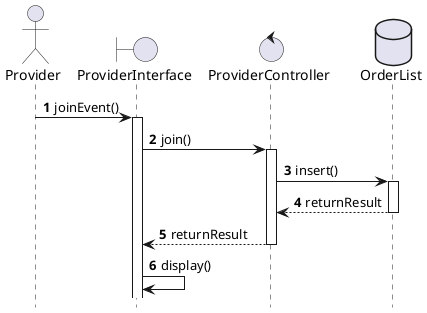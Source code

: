 @startuml
''' 省略底部
	hide footbox 

''' 定义类
	actor Provider as act
	boundary ProviderInterface as bou
	control ProviderController as con
	database OrderList as db

	autonumber
	act -> bou : joinEvent()

	activate bou
	bou -> con : join()

	activate con
	con -> db : insert()

	activate db
	db --> con : returnResult

	deactivate db
	con --> bou : returnResult

	deactivate con
	bou -> bou : display()

@enduml